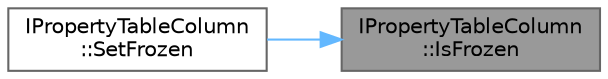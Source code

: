 digraph "IPropertyTableColumn::IsFrozen"
{
 // INTERACTIVE_SVG=YES
 // LATEX_PDF_SIZE
  bgcolor="transparent";
  edge [fontname=Helvetica,fontsize=10,labelfontname=Helvetica,labelfontsize=10];
  node [fontname=Helvetica,fontsize=10,shape=box,height=0.2,width=0.4];
  rankdir="RL";
  Node1 [id="Node000001",label="IPropertyTableColumn\l::IsFrozen",height=0.2,width=0.4,color="gray40", fillcolor="grey60", style="filled", fontcolor="black",tooltip=" "];
  Node1 -> Node2 [id="edge1_Node000001_Node000002",dir="back",color="steelblue1",style="solid",tooltip=" "];
  Node2 [id="Node000002",label="IPropertyTableColumn\l::SetFrozen",height=0.2,width=0.4,color="grey40", fillcolor="white", style="filled",URL="$d6/dbc/classIPropertyTableColumn.html#a8d5491bc4ad1844ef53403a2d4366bbb",tooltip=" "];
}
